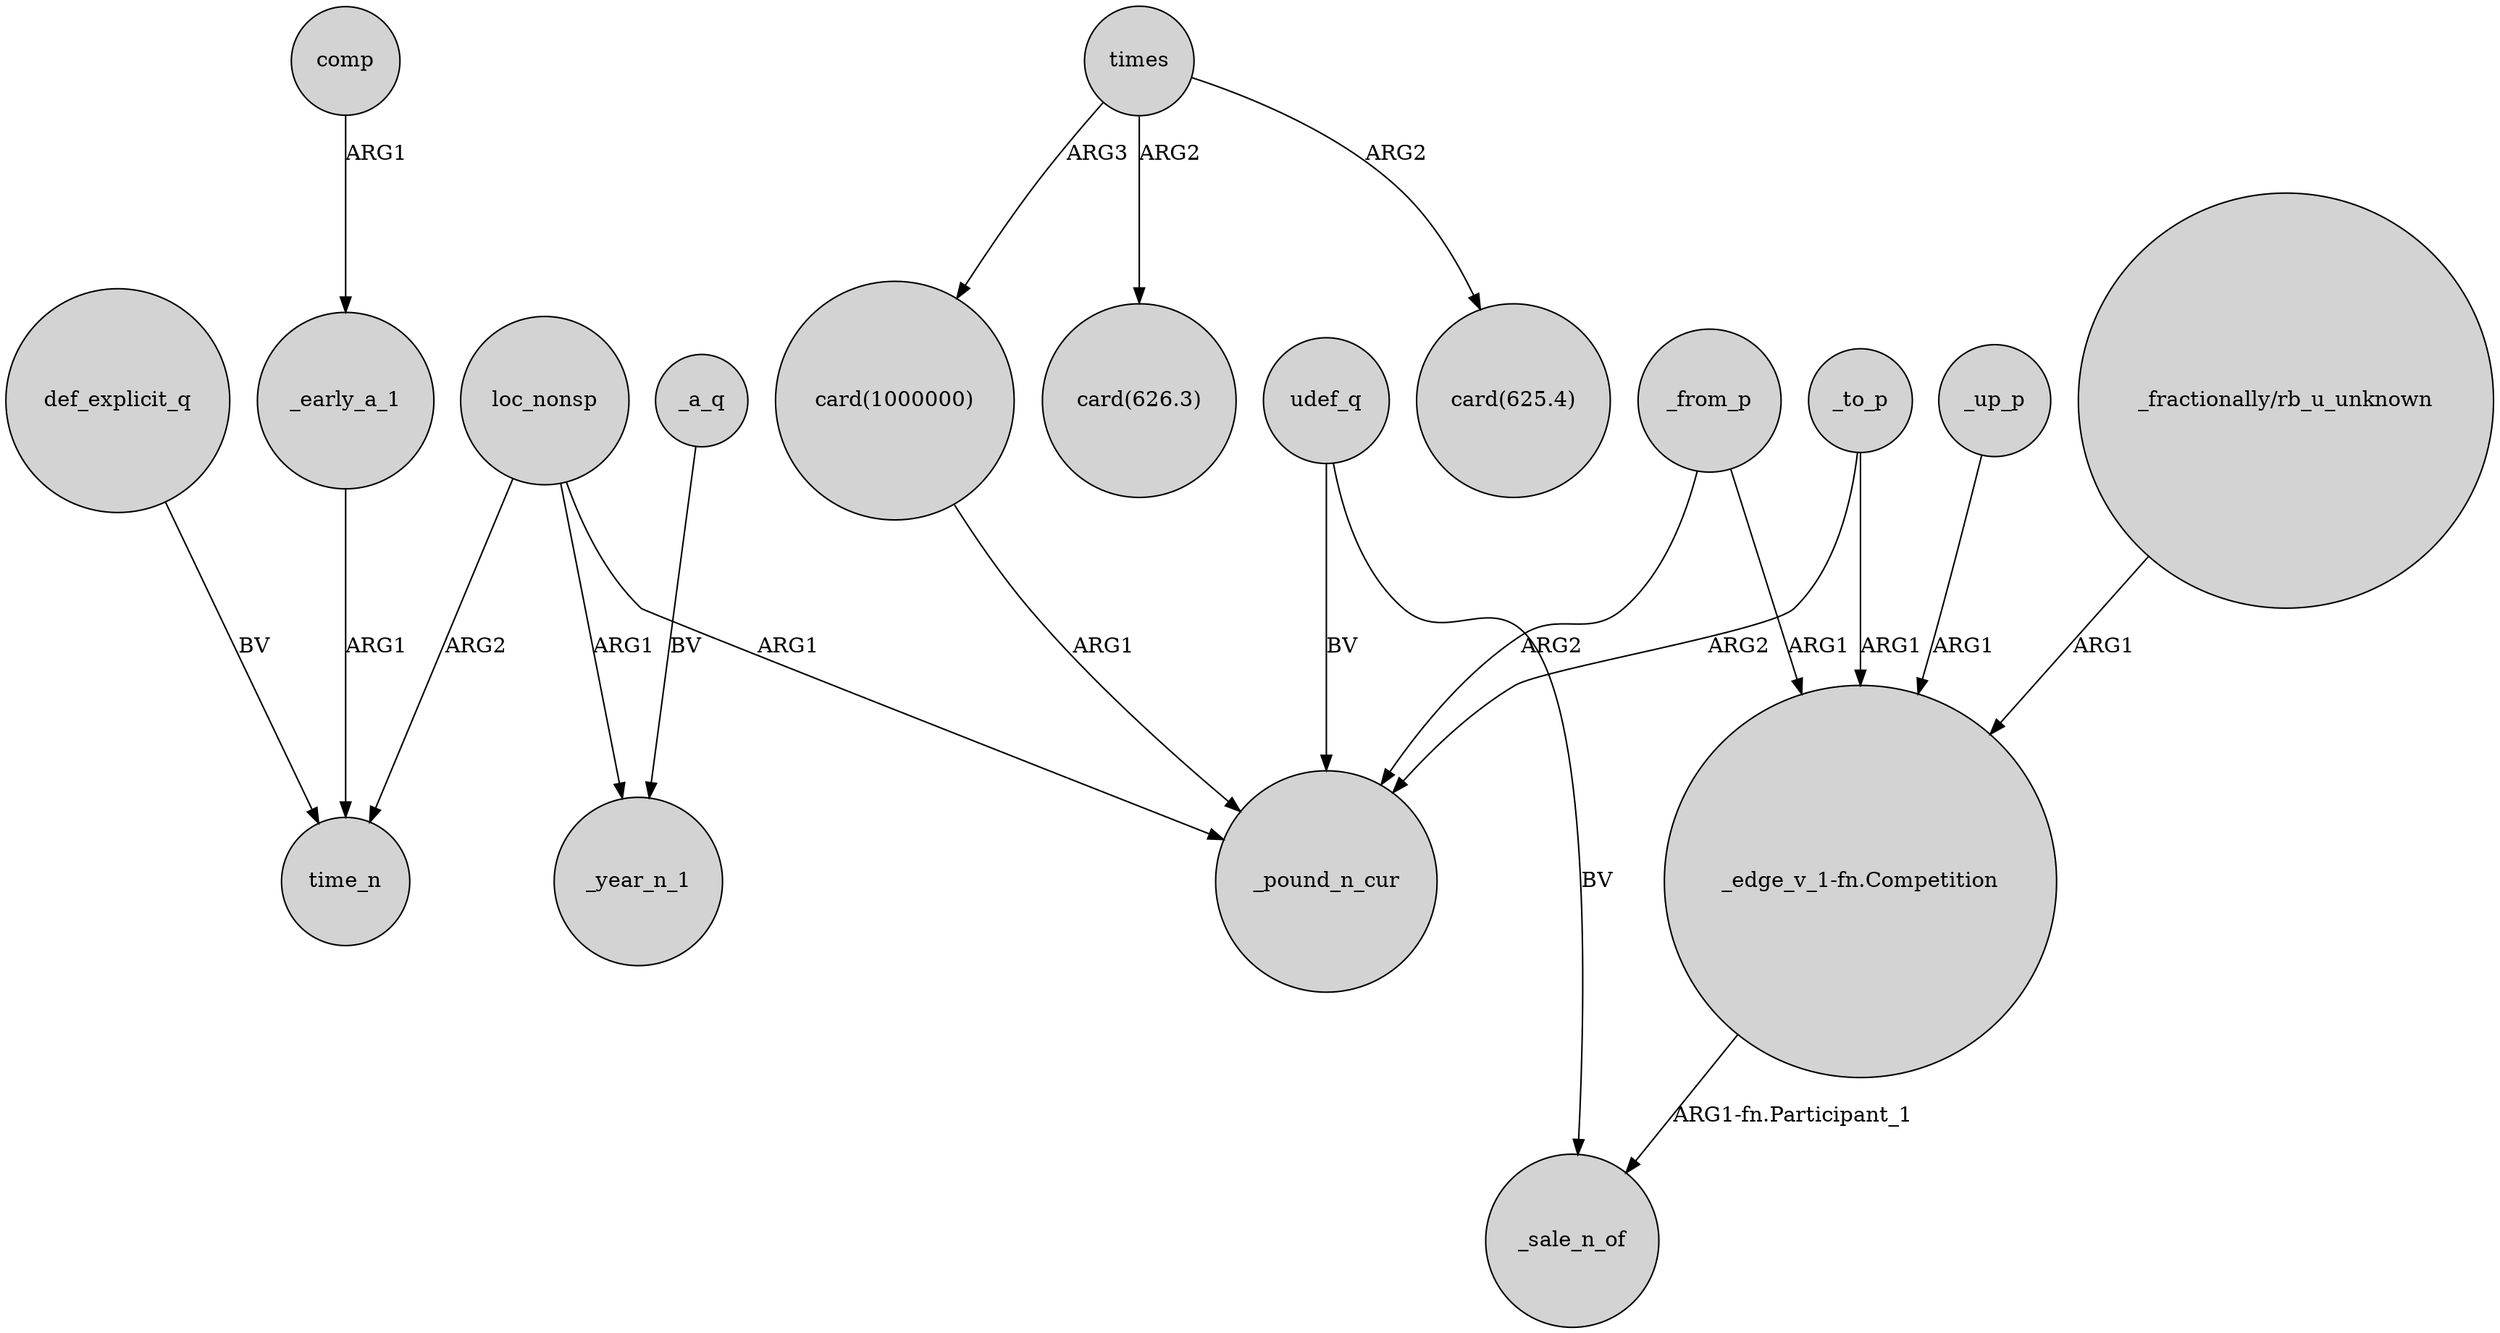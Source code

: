 digraph {
	node [shape=circle style=filled]
	_early_a_1 -> time_n [label=ARG1]
	udef_q -> _pound_n_cur [label=BV]
	loc_nonsp -> _year_n_1 [label=ARG1]
	times -> "card(1000000)" [label=ARG3]
	comp -> _early_a_1 [label=ARG1]
	"_fractionally/rb_u_unknown" -> "_edge_v_1-fn.Competition" [label=ARG1]
	udef_q -> _sale_n_of [label=BV]
	_a_q -> _year_n_1 [label=BV]
	_from_p -> _pound_n_cur [label=ARG2]
	_to_p -> _pound_n_cur [label=ARG2]
	"_edge_v_1-fn.Competition" -> _sale_n_of [label="ARG1-fn.Participant_1"]
	loc_nonsp -> _pound_n_cur [label=ARG1]
	"card(1000000)" -> _pound_n_cur [label=ARG1]
	_to_p -> "_edge_v_1-fn.Competition" [label=ARG1]
	times -> "card(625.4)" [label=ARG2]
	_up_p -> "_edge_v_1-fn.Competition" [label=ARG1]
	times -> "card(626.3)" [label=ARG2]
	_from_p -> "_edge_v_1-fn.Competition" [label=ARG1]
	def_explicit_q -> time_n [label=BV]
	loc_nonsp -> time_n [label=ARG2]
}
